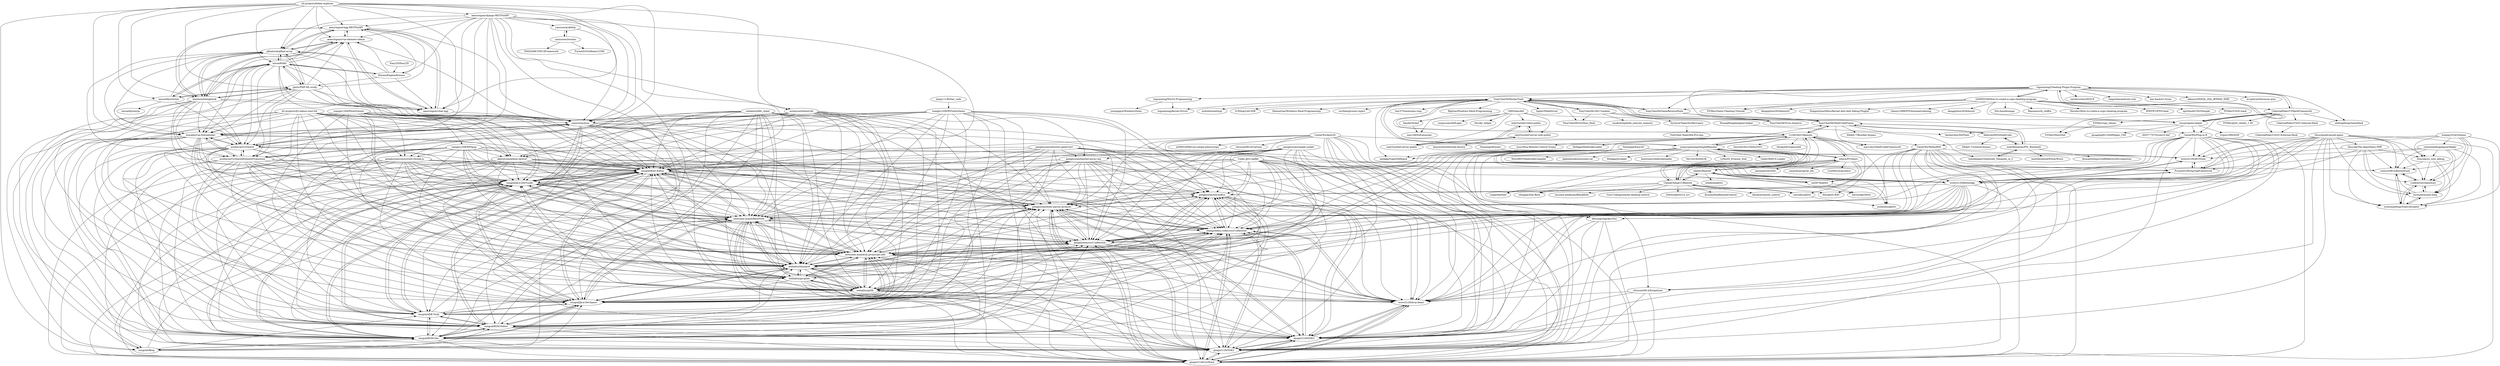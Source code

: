 digraph G {
"TonyChen56/HackerTools" -> "TonyChen56/Virus-Analysis"
"TonyChen56/HackerTools" -> "TonyChen56/ShellCodeFrame"
"TonyChen56/HackerTools" -> "mohuihui/antispy" ["e"=1]
"TonyChen56/HackerTools" -> "Cc28256/CcRemote"
"TonyChen56/HackerTools" -> "TonyChen56/GameReverseNote"
"TonyChen56/HackerTools" -> "yuanyuanxiang/SimpleRemoter"
"TonyChen56/HackerTools" -> "TonyChen56/GuiShou_Pack"
"TonyChen56/HackerTools" -> "anhkgg/SuperDllHijack" ["e"=1]
"TonyChen56/HackerTools" -> "TonyChen56/160-Crackme"
"TonyChen56/HackerTools" -> "iUIShop/LibUIDK" ["e"=1]
"TonyChen56/HackerTools" -> "DemonGan/Windows-Hack-Programming"
"TonyChen56/HackerTools" -> "suvllian/process-inject" ["e"=1]
"TonyChen56/HackerTools" -> "lmy375/awesome-vmp" ["e"=1]
"TonyChen56/HackerTools" -> "BigGan/Windows-Hack-Programming"
"TonyChen56/HackerTools" -> "Sqdwr/HideDriver" ["e"=1]
"d2-projects/folder-explorer" -> "aeasringnar/egg-RESTfulAPI"
"d2-projects/folder-explorer" -> "aeasringnar/vue-element-admin"
"d2-projects/folder-explorer" -> "yanxuwen/Json"
"d2-projects/folder-explorer" -> "dorjmi/nothingblock"
"d2-projects/folder-explorer" -> "liuxialin/vue-fullcalendar"
"d2-projects/folder-explorer" -> "aeasringnar/chat-app"
"d2-projects/folder-explorer" -> "ausboyue/CySwitch"
"d2-projects/folder-explorer" -> "ausboyue/CySharedElementTransition"
"d2-projects/folder-explorer" -> "pfinalclub/pfinal-array"
"d2-projects/folder-explorer" -> "pmlic/PHP-ML-study"
"d2-projects/folder-explorer" -> "xincao9/dkv"
"d2-projects/folder-explorer" -> "xincao9/jswitcher"
"d2-projects/folder-explorer" -> "aeasringnar/django-RESTfulAPI"
"d2-projects/folder-explorer" -> "ausboyue/IntentLife"
"d2-projects/folder-explorer" -> "xxxgod/xBlog"
"luguanxing/Win32-Programming" -> "youngqqcn/WindowsNotes"
"luguanxing/Win32-Programming" -> "luguanxing/Kernel-Driver"
"luguanxing/Cheating-Plugin-Program" -> "CelestialPaler/CTHackFramework"
"luguanxing/Cheating-Plugin-Program" -> "CasterWx/Plug-in-R"
"luguanxing/Cheating-Plugin-Program" -> "ahdongdong/GameHack"
"luguanxing/Cheating-Plugin-Program" -> "luguanxing/Win32-Programming"
"luguanxing/Cheating-Plugin-Program" -> "awsay/game-helper"
"luguanxing/Cheating-Plugin-Program" -> "FiYHer/Game-Cheating-Tutorial" ["e"=1]
"luguanxing/Cheating-Plugin-Program" -> "luguanxing/Kernel-Driver"
"luguanxing/Cheating-Plugin-Program" -> "sixstars/starctf2019" ["e"=1]
"luguanxing/Cheating-Plugin-Program" -> "245950258/How-to-create-a-csgo-cheating-program"
"luguanxing/Cheating-Plugin-Program" -> "TonyChen56/HackerTools"
"luguanxing/Cheating-Plugin-Program" -> "TonyChen56/GameReverseNote"
"luguanxing/Cheating-Plugin-Program" -> "tangsilian/android-vuln" ["e"=1]
"luguanxing/Cheating-Plugin-Program" -> "boy-hack/w13scan" ["e"=1]
"luguanxing/Cheating-Plugin-Program" -> "aleenzz/MSSQL_SQL_BYPASS_WIKI" ["e"=1]
"luguanxing/Cheating-Plugin-Program" -> "m1ghtym0/browser-pwn" ["e"=1]
"TonyChen56/Virus-Analysis" -> "TonyChen56/HackerTools"
"CelestialPaler/CTHackFramework" -> "CasterWx/Plug-in-R"
"CelestialPaler/CTHackFramework" -> "luguanxing/Cheating-Plugin-Program"
"CelestialPaler/CTHackFramework" -> "CelestialPaler/CSGO-Internal-Hack"
"CelestialPaler/CTHackFramework" -> "CelestialPaler/CSGO-External-Hack"
"CelestialPaler/CTHackFramework" -> "ahdongdong/GameHack"
"CelestialPaler/CTHackFramework" -> "awsay/game-helper"
"CelestialPaler/CTHackFramework" -> "FiYHer/gta5_cheats_1.50" ["e"=1]
"SycloverTeam/SycRevLearn" -> "VulnTotal-Team/IDA-Pro-tips" ["e"=1]
"yuanyuanxiang/SimpleRemoter" -> "xdnice/PCShare"
"yuanyuanxiang/SimpleRemoter" -> "zibility/Remote"
"yuanyuanxiang/SimpleRemoter" -> "Cc28256/CcRemote"
"yuanyuanxiang/SimpleRemoter" -> "ChengChengCC/Remote"
"yuanyuanxiang/SimpleRemoter" -> "sin5678/gh0st"
"yuanyuanxiang/SimpleRemoter" -> "anhkgg/SuperDllHijack" ["e"=1]
"yuanyuanxiang/SimpleRemoter" -> "alphaSeclab/awesome-rat" ["e"=1]
"yuanyuanxiang/SimpleRemoter" -> "Hzllaga/JsLoader" ["e"=1]
"yuanyuanxiang/SimpleRemoter" -> "TonyChen56/ShellCodeFrame"
"yuanyuanxiang/SimpleRemoter" -> "knownsec/shellcodeloader" ["e"=1]
"yuanyuanxiang/SimpleRemoter" -> "TonyChen56/HackerTools"
"yuanyuanxiang/SimpleRemoter" -> "0xCuSO4/DHLYK" ["e"=1]
"yuanyuanxiang/SimpleRemoter" -> "1y0n/AV_Evasion_Tool" ["e"=1]
"yuanyuanxiang/SimpleRemoter" -> "Gality369/CS-Loader" ["e"=1]
"yuanyuanxiang/SimpleRemoter" -> "NytroRST/ShellcodeCompiler" ["e"=1]
"ChengChengCC/Remote" -> "zibility/Remote"
"ChengChengCC/Remote" -> "yuanyuanxiang/SimpleRemoter"
"ChengChengCC/Remote" -> "Lingerhk/0net"
"ChengChengCC/Remote" -> "xdnice/PCShare"
"ChengChengCC/Remote" -> "hussein-aitlahcen/BlackHole" ["e"=1]
"ChengChengCC/Remote" -> "Cc28256/CcRemote"
"ChengChengCC/Remote" -> "H4yak43/-RAT-"
"ChengChengCC/Remote" -> "zhugegy/Das-Boot"
"ChengChengCC/Remote" -> "sincoder/gh0st"
"ChengChengCC/Remote" -> "Cool-Coding/remote-desktop-control" ["e"=1]
"ChengChengCC/Remote" -> "iGh0st/gh0st3.6_src"
"ChengChengCC/Remote" -> "firnsan/httpRemoteControl"
"ChengChengCC/Remote" -> "blackye/remote_control"
"zibility/Remote" -> "yuanyuanxiang/SimpleRemoter"
"zibility/Remote" -> "ChengChengCC/Remote"
"zibility/Remote" -> "sin5678/gh0st"
"zibility/Remote" -> "bolabola/gh0st"
"zibility/Remote" -> "havocykp/Gh0st"
"zibility/Remote" -> "yichinzhu/gh0st"
"killeven/DllToShellCode" -> "TonyChen56/ShellCodeFrame"
"killeven/DllToShellCode" -> "H4de5-7/schtask-bypass" ["e"=1]
"killeven/DllToShellCode" -> "mattifestation/PIC_Bindshell"
"mattifestation/PIC_Bindshell" -> "TonyChen56/ShellCodeFrame"
"mattifestation/PIC_Bindshell" -> "mattifestation/PowerWorm"
"mattifestation/PIC_Bindshell" -> "tombkeeper/Shellcode_Template_in_C"
"mattifestation/PIC_Bindshell" -> "killeven/DllToShellCode"
"mattifestation/PIC_Bindshell" -> "dismantl/ImprovedReflectiveDLLInjection" ["e"=1]
"TonyChen56/ShellCodeFrame" -> "mattifestation/PIC_Bindshell"
"TonyChen56/ShellCodeFrame" -> "killeven/DllToShellCode"
"TonyChen56/ShellCodeFrame" -> "mai1zhi2/ShellCodeFramework" ["e"=1]
"TonyChen56/ShellCodeFrame" -> "TonyChen56/HackerTools"
"TonyChen56/ShellCodeFrame" -> "H4de5-7/Bundler-bypass" ["e"=1]
"TonyChen56/ShellCodeFrame" -> "Cc28256/CcRemote"
"TonyChen56/ShellCodeFrame" -> "tombkeeper/Shellcode_Template_in_C"
"CelestialPaler/CSGO-Internal-Hack" -> "CelestialPaler/CSGO-External-Hack"
"wanglu1209/PhotoViewer" -> "xxxgod/Boot-Editor"
"wanglu1209/PhotoViewer" -> "xxxgod/Java-DevGuide"
"wanglu1209/PhotoViewer" -> "xxxgod/ROM-Dev"
"wanglu1209/PhotoViewer" -> "xxxgod/ROM-Editor"
"wanglu1209/PhotoViewer" -> "wanglu1209/WPopup"
"wanglu1209/PhotoViewer" -> "awesome-mian4/BestNote"
"wanglu1209/PhotoViewer" -> "awesome-mian4/zh.javascript.info"
"wanglu1209/PhotoViewer" -> "weilaihui/timegrid"
"wanglu1209/PhotoViewer" -> "xxxgod/Java-DevSpace"
"wanglu1209/PhotoViewer" -> "kphcdr/axeadmin-laravel"
"wanglu1209/PhotoViewer" -> "penghuwan/concurrent-thread.js"
"wanglu1209/PhotoViewer" -> "weilaihui/go-gitee"
"wanglu1209/PhotoViewer" -> "weilaihui/grlib"
"wanglu1209/PhotoViewer" -> "yanxuwen/Json"
"wanglu1209/PhotoViewer" -> "penghuwan/body-parser-promise"
"sin5678/gh0st" -> "zibility/Remote"
"sin5678/gh0st" -> "yichinzhu/gh0st"
"sin5678/gh0st" -> "havocykp/Gh0st"
"245950258/How-to-create-a-csgo-cheating-program" -> "frk1/hazedumper" ["e"=1]
"245950258/How-to-create-a-csgo-cheating-program" -> "Blaumaus/le_chiffre" ["e"=1]
"245950258/How-to-create-a-csgo-cheating-program" -> "luguanxing/Cheating-Plugin-Program"
"245950258/How-to-create-a-csgo-cheating-program" -> "TonyChen56/GameReverseNote"
"245950258/How-to-create-a-csgo-cheating-program" -> "FiYHer/CSGO-hack"
"245950258/How-to-create-a-csgo-cheating-program" -> "awsay/game-helper"
"245950258/How-to-create-a-csgo-cheating-program" -> "NeroArc/How-to-create-a-csgo-cheating-program"
"245950258/How-to-create-a-csgo-cheating-program" -> "WWFWT/FPSCheat"
"245950258/How-to-create-a-csgo-cheating-program" -> "spirthack/CSGOSimple" ["e"=1]
"245950258/How-to-create-a-csgo-cheating-program" -> "dengqizhou30/AIAssistC" ["e"=1]
"245950258/How-to-create-a-csgo-cheating-program" -> "DragonQuestHero/Kernel-Anit-Anit-Debug-Plugins" ["e"=1]
"245950258/How-to-create-a-csgo-cheating-program" -> "CelestialPaler/CTHackFramework"
"245950258/How-to-create-a-csgo-cheating-program" -> "chaoyu1999/FPSAutomaticAiming" ["e"=1]
"245950258/How-to-create-a-csgo-cheating-program" -> "FiYHer/Game-Cheating-Tutorial" ["e"=1]
"245950258/How-to-create-a-csgo-cheating-program" -> "dengqizhou30/AIAssist" ["e"=1]
"FiYHer/csgo_cheats" -> "FiYHer/MnistNet"
"yanxuwen/toutiao" -> "yanxuwen/okhttp"
"yanxuwen/toutiao" -> "TANZAME/TZM.XFramework" ["e"=1]
"yanxuwen/toutiao" -> "FurionZG/GoHome12306" ["e"=1]
"wanglu1209/WFlutterDemo" -> "xxxgod/Boot-Editor"
"wanglu1209/WFlutterDemo" -> "xxxgod/Java-DevGuide"
"wanglu1209/WFlutterDemo" -> "xxxgod/ROM-Dev"
"wanglu1209/WFlutterDemo" -> "xxxgod/ROM-Editor"
"wanglu1209/WFlutterDemo" -> "awesome-mian4/BestNote"
"wanglu1209/WFlutterDemo" -> "awesome-mian4/zh.javascript.info"
"wanglu1209/WFlutterDemo" -> "weilaihui/timegrid"
"wanglu1209/WFlutterDemo" -> "kphcdr/axeadmin-laravel"
"wanglu1209/WFlutterDemo" -> "penghuwan/concurrent-thread.js"
"wanglu1209/WFlutterDemo" -> "xxxgod/Java-DevSpace"
"wanglu1209/WFlutterDemo" -> "weilaihui/go-gitee"
"wanglu1209/WFlutterDemo" -> "weilaihui/grlib"
"wanglu1209/WFlutterDemo" -> "yanxuwen/Json"
"wanglu1209/WFlutterDemo" -> "penghuwan/body-parser-promise"
"wanglu1209/WFlutterDemo" -> "penghuwan/css3-collection"
"TonyChen56/160-Crackme" -> "TonyChen56/ShellCodeFrame"
"TonyChen56/160-Crackme" -> "TonyChen56/HackerTools"
"TonyChen56/160-Crackme" -> "smallzhong/hide_execute_memory"
"TonyChen56/160-Crackme" -> "TonyChen56/GuiShou_Pack"
"TonyChen56/160-Crackme" -> "SycloverTeam/SycRevLearn"
"awsay/game-helper" -> "GuJun1990/DNF"
"awsay/game-helper" -> "qiuapeng921/DnfHelper_C64"
"awsay/game-helper" -> "fantasyboy/DxfTools"
"awsay/game-helper" -> "CelestialPaler/CTHackFramework"
"awsay/game-helper" -> "c925777075/yolov5-dnf"
"awsay/game-helper" -> "CasterWx/Plug-in-R"
"awsay/game-helper" -> "luguanxing/Cheating-Plugin-Program"
"d2-projects/d2-admin-start-kit" -> "xxxgod/Boot-Editor"
"d2-projects/d2-admin-start-kit" -> "xxxgod/Java-DevGuide"
"d2-projects/d2-admin-start-kit" -> "xxxgod/ROM-Dev"
"d2-projects/d2-admin-start-kit" -> "xxxgod/ROM-Editor"
"d2-projects/d2-admin-start-kit" -> "kphcdr/axeadmin-laravel"
"d2-projects/d2-admin-start-kit" -> "penghuwan/concurrent-thread.js"
"d2-projects/d2-admin-start-kit" -> "awesome-mian4/BestNote"
"d2-projects/d2-admin-start-kit" -> "awesome-mian4/zh.javascript.info"
"d2-projects/d2-admin-start-kit" -> "weilaihui/timegrid"
"d2-projects/d2-admin-start-kit" -> "yanxuwen/Json"
"d2-projects/d2-admin-start-kit" -> "xxxgod/Java-DevSpace"
"d2-projects/d2-admin-start-kit" -> "weilaihui/go-gitee"
"d2-projects/d2-admin-start-kit" -> "weilaihui/grlib"
"d2-projects/d2-admin-start-kit" -> "liuxialin/vue-fullcalendar"
"d2-projects/d2-admin-start-kit" -> "penghuwan/body-parser-promise"
"1995chen/dnf" -> "XanderYe/dnf"
"1995chen/dnf" -> "onlyGuo/dnf-client-public"
"1995chen/dnf" -> "onlyGuo/dnf-server-web-public"
"1995chen/dnf" -> "awsay/game-helper"
"1995chen/dnf" -> "nnn149/DofLauncher"
"1995chen/dnf" -> "onlyGuo/dnf-server-public"
"1995chen/dnf" -> "zuopucuen/dnfLogin"
"1995chen/dnf" -> "fzls/djc_helper" ["e"=1]
"HuangHongkai/game-helper" -> "fantasyboy/DxfTools"
"FiYHer/CSGO-hack" -> "FiYHer/csgo_cheats"
"FiYHer/CSGO-hack" -> "FiYHer/MnistNet"
"sincoder/gh0st" -> "yichinzhu/gh0st"
"sincoder/gh0st" -> "ChengChengCC/Remote"
"aeasringnar/vue-element-admin" -> "aeasringnar/egg-RESTfulAPI"
"aeasringnar/vue-element-admin" -> "aeasringnar/chat-app"
"aeasringnar/vue-element-admin" -> "yanxuwen/Json"
"aeasringnar/vue-element-admin" -> "liuxialin/vue-fullcalendar"
"aeasringnar/vue-element-admin" -> "dorjmi/nothingblock"
"aeasringnar/vue-element-admin" -> "pfinalclub/pfinal-array"
"FurionZG/MySpringFramework" -> "wowo3129/AIUITools"
"FurionZG/MySpringFramework" -> "wowo3129/KotlinApp"
"ausboyue/IntentLife" -> "ausboyue/CySwitch"
"ausboyue/IntentLife" -> "ausboyue/CySharedElementTransition"
"ausboyue/IntentLife" -> "liuxialin/vue-fullcalendar"
"ausboyue/IntentLife" -> "yanxuwen/Json"
"ausboyue/IntentLife" -> "penghuwan/limited-async-req"
"ausboyue/IntentLife" -> "xxxgod/Boot-Editor"
"ausboyue/IntentLife" -> "weilaihui/grlib"
"ausboyue/IntentLife" -> "xxxgod/Java-DevGuide"
"ausboyue/IntentLife" -> "xxxgod/ROM-Dev"
"ausboyue/IntentLife" -> "xxxgod/Java-DevSpace"
"ausboyue/IntentLife" -> "xxxgod/ROM-Editor"
"ausboyue/IntentLife" -> "awesome-mian4/zh.javascript.info"
"ausboyue/IntentLife" -> "xxxgod/ADB-Tools"
"ausboyue/IntentLife" -> "weilaihui/timegrid"
"ausboyue/IntentLife" -> "kphcdr/axeadmin-laravel"
"yanxuwen/okhttp" -> "yanxuwen/toutiao"
"yanxuwen/okhttp" -> "yanxuwen/Json"
"weilaihui/fdfs_client" -> "weilaihui/go-gitee"
"weilaihui/fdfs_client" -> "weilaihui/timegrid"
"weilaihui/fdfs_client" -> "xxxgod/Java-DevSpace"
"weilaihui/fdfs_client" -> "xxxgod/Boot-Editor"
"weilaihui/fdfs_client" -> "awesome-mian4/BestNote"
"weilaihui/fdfs_client" -> "weilaihui/grlib"
"weilaihui/fdfs_client" -> "xxxgod/Java-DevGuide"
"weilaihui/fdfs_client" -> "awesome-mian4/zh.javascript.info"
"weilaihui/fdfs_client" -> "xxxgod/ROM-Dev"
"weilaihui/fdfs_client" -> "xxxgod/ROM-Editor"
"weilaihui/fdfs_client" -> "xxxgod/ADB-Tools"
"weilaihui/fdfs_client" -> "penghuwan/body-parser-promise"
"weilaihui/fdfs_client" -> "kphcdr/axeadmin-laravel"
"weilaihui/fdfs_client" -> "yanxuwen/Json"
"weilaihui/fdfs_client" -> "penghuwan/css3-collection"
"tombkeeper/Shellcode_Template_in_C" -> "mattifestation/PIC_Bindshell"
"xdnice/PCShare" -> "yuanyuanxiang/SimpleRemoter"
"xdnice/PCShare" -> "Cc28256/CcRemote"
"xdnice/PCShare" -> "ChengChengCC/Remote"
"xdnice/PCShare" -> "zibility/Remote"
"xdnice/PCShare" -> "sin5678/gh0st"
"xdnice/PCShare" -> "Lingerhk/0net"
"xdnice/PCShare" -> "sincoder/gh0st"
"xdnice/PCShare" -> "jiexixijie/ZeroNet"
"xdnice/PCShare" -> "smasherprog/rat_lite" ["e"=1]
"xdnice/PCShare" -> "LiveMirror/pcshare"
"xdnice/PCShare" -> "zhugegy/Das-Boot"
"CasterWx/AntzOS" -> "a306916069/vue-simple-photoswipe" ["e"=1]
"CasterWx/AntzOS" -> "chrissen0814/Cartoon"
"CasterWx/AntzOS" -> "CasterWx/WeiboRSS"
"CasterWx/AntzOS" -> "chrissen0814/Eyepetizer"
"CasterWx/AntzOS" -> "qinqin3129/CarWord"
"CasterWx/AntzOS" -> "qinqin3129/SDK2"
"CasterWx/AntzOS" -> "qinqin3129/SDK3"
"CasterWx/AntzOS" -> "wowo3129/mvp-demo"
"CasterWx/AntzOS" -> "ddssingsong/AnyTool"
"CasterWx/AntzOS" -> "zhangchenxi-coder/css3-collection"
"CasterWx/AntzOS" -> "penghuwan/body-parser-promise"
"CasterWx/AntzOS" -> "penghuwan/css3-collection"
"CasterWx/AntzOS" -> "penghuwan/red-buff-js"
"CasterWx/AntzOS" -> "wowo3129/KotlinApp"
"CasterWx/AntzOS" -> "xxxgod/Boot-Editor"
"TonyChen56/GameReverseNote" -> "TonyChen56/ShellCodeFrame"
"TonyChen56/GameReverseNote" -> "TonyChen56/HackerTools"
"TonyChen56/GameReverseNote" -> "TonyChen56/Virus-Analysis"
"jiang111/flutter_code" -> "wanglu1209/WFlutterDemo"
"onlyGuo/dnf-server-web-public" -> "onlyGuo/dnf-client-public"
"onlyGuo/dnf-server-web-public" -> "onlyGuo/dnf-server-public"
"Cc28256/CcRemote" -> "yuanyuanxiang/SimpleRemoter"
"Cc28256/CcRemote" -> "xdnice/PCShare"
"Cc28256/CcRemote" -> "TonyChen56/ShellCodeFrame"
"Cc28256/CcRemote" -> "SecurityNo1/Gh0st2023" ["e"=1]
"Cc28256/CcRemote" -> "yichinzhu/gh0st"
"Cc28256/CcRemote" -> "mai1zhi2/ShellCodeFramework" ["e"=1]
"Cc28256/CcRemote" -> "ChengChengCC/Remote"
"Cc28256/CcRemote" -> "tdragon6/Supershell" ["e"=1]
"Cc28256/CcRemote" -> "TonyChen56/HackerTools"
"Cc28256/CcRemote" -> "H4yak43/-RAT-"
"Cc28256/CcRemote" -> "lainswork/shellcode-factory" ["e"=1]
"Cc28256/CcRemote" -> "iyzyi/Mua-Remote-Control-Trojan"
"Cc28256/CcRemote" -> "Hzllaga/ShellcodeLoader" ["e"=1]
"Cc28256/CcRemote" -> "zibility/Remote"
"Cc28256/CcRemote" -> "anhkgg/SuperDllHijack" ["e"=1]
"aeasringnar/chat-app" -> "aeasringnar/egg-RESTfulAPI"
"aeasringnar/chat-app" -> "aeasringnar/vue-element-admin"
"aeasringnar/chat-app" -> "yanxuwen/Json"
"aeasringnar/chat-app" -> "pfinalclub/pfinal-array"
"aeasringnar/django-RESTfulAPI" -> "aeasringnar/vue-element-admin"
"aeasringnar/django-RESTfulAPI" -> "liuxialin/vue-fullcalendar"
"aeasringnar/django-RESTfulAPI" -> "ausboyue/CySwitch"
"aeasringnar/django-RESTfulAPI" -> "aeasringnar/egg-RESTfulAPI"
"aeasringnar/django-RESTfulAPI" -> "ausboyue/CySharedElementTransition"
"aeasringnar/django-RESTfulAPI" -> "aeasringnar/chat-app"
"aeasringnar/django-RESTfulAPI" -> "yanxuwen/Json"
"aeasringnar/django-RESTfulAPI" -> "ausboyue/IntentLife"
"aeasringnar/django-RESTfulAPI" -> "KiwanoEngine/Kiwano"
"aeasringnar/django-RESTfulAPI" -> "yanxuwen/okhttp"
"aeasringnar/django-RESTfulAPI" -> "pfinalclub/pfinal-array"
"aeasringnar/django-RESTfulAPI" -> "xxxgod/xBlog"
"aeasringnar/django-RESTfulAPI" -> "xxxgod/Boot-Editor"
"aeasringnar/django-RESTfulAPI" -> "xxxgod/Java-DevGuide"
"aeasringnar/django-RESTfulAPI" -> "xxxgod/ROM-Dev"
"wanglu1209/WPopup" -> "xxxgod/Boot-Editor"
"wanglu1209/WPopup" -> "xxxgod/Java-DevGuide"
"wanglu1209/WPopup" -> "awesome-mian4/BestNote"
"wanglu1209/WPopup" -> "awesome-mian4/zh.javascript.info"
"wanglu1209/WPopup" -> "xxxgod/ROM-Dev"
"wanglu1209/WPopup" -> "weilaihui/timegrid"
"wanglu1209/WPopup" -> "xxxgod/ROM-Editor"
"wanglu1209/WPopup" -> "xxxgod/Java-DevSpace"
"wanglu1209/WPopup" -> "penghuwan/body-parser-promise"
"wanglu1209/WPopup" -> "weilaihui/go-gitee"
"wanglu1209/WPopup" -> "weilaihui/grlib"
"wanglu1209/WPopup" -> "penghuwan/css3-collection"
"wanglu1209/WPopup" -> "penghuwan/red-buff-js"
"wanglu1209/WPopup" -> "kphcdr/axeadmin-laravel"
"wanglu1209/WPopup" -> "penghuwan/concurrent-thread.js"
"KiwanoEngine/Kiwano" -> "aeasringnar/egg-RESTfulAPI"
"KiwanoEngine/Kiwano" -> "aeasringnar/vue-element-admin"
"KiwanoEngine/Kiwano" -> "pfinalclub/pfinal-array"
"KiwanoEngine/Kiwano" -> "aeasringnar/chat-app"
"KiwanoEngine/Kiwano" -> "pmlic/PHP-ML-study"
"KiwanoEngine/Kiwano" -> "xincao9/dkv"
"aeasringnar/egg-RESTfulAPI" -> "aeasringnar/vue-element-admin"
"aeasringnar/egg-RESTfulAPI" -> "aeasringnar/chat-app"
"aeasringnar/egg-RESTfulAPI" -> "pfinalclub/pfinal-array"
"aeasringnar/egg-RESTfulAPI" -> "yanxuwen/Json"
"aeasringnar/egg-RESTfulAPI" -> "dorjmi/nothingblock"
"ddssingsong/AnyTool" -> "qinqin3129/CarWord"
"ddssingsong/AnyTool" -> "qinqin3129/SDK2"
"ddssingsong/AnyTool" -> "qinqin3129/SDK3"
"ddssingsong/AnyTool" -> "wowo3129/mvp-demo"
"penghuwan/limited-async-req" -> "penghuwan/red-buff-js"
"penghuwan/limited-async-req" -> "penghuwan/body-parser-promise"
"penghuwan/limited-async-req" -> "penghuwan/css3-collection"
"penghuwan/limited-async-req" -> "zhangchenxi-coder/css3-collection"
"penghuwan/limited-async-req" -> "qinqin3129/CarWord"
"penghuwan/limited-async-req" -> "qinqin3129/SDK2"
"penghuwan/limited-async-req" -> "qinqin3129/SDK3"
"penghuwan/limited-async-req" -> "wowo3129/mvp-demo"
"penghuwan/limited-async-req" -> "awesome-mian4/BestNote"
"penghuwan/limited-async-req" -> "awesome-mian4/zh.javascript.info"
"penghuwan/limited-async-req" -> "xxxgod/Boot-Editor"
"penghuwan/limited-async-req" -> "weilaihui/timegrid"
"penghuwan/limited-async-req" -> "weilaihui/grlib"
"penghuwan/limited-async-req" -> "xxxgod/Java-DevGuide"
"penghuwan/limited-async-req" -> "xxxgod/Java-DevSpace"
"weilaihui/grlib" -> "weilaihui/timegrid"
"weilaihui/grlib" -> "awesome-mian4/BestNote"
"weilaihui/grlib" -> "awesome-mian4/zh.javascript.info"
"weilaihui/grlib" -> "weilaihui/go-gitee"
"weilaihui/grlib" -> "xxxgod/Java-DevSpace"
"weilaihui/grlib" -> "penghuwan/body-parser-promise"
"weilaihui/grlib" -> "xxxgod/Boot-Editor"
"weilaihui/grlib" -> "penghuwan/css3-collection"
"weilaihui/grlib" -> "penghuwan/red-buff-js"
"weilaihui/grlib" -> "zhangchenxi-coder/css3-collection"
"weilaihui/grlib" -> "xxxgod/Java-DevGuide"
"weilaihui/grlib" -> "qinqin3129/CarWord"
"weilaihui/grlib" -> "qinqin3129/SDK2"
"weilaihui/grlib" -> "qinqin3129/SDK3"
"weilaihui/grlib" -> "wowo3129/mvp-demo"
"onlyGuo/dnf-client-public" -> "onlyGuo/dnf-server-web-public"
"onlyGuo/dnf-client-public" -> "onlyGuo/dnf-server-public"
"CasterWx/Plug-in-R" -> "qinqin3129/CarWord"
"CasterWx/Plug-in-R" -> "qinqin3129/SDK2"
"CasterWx/Plug-in-R" -> "qinqin3129/SDK3"
"CasterWx/Plug-in-R" -> "wowo3129/mvp-demo"
"CasterWx/Plug-in-R" -> "ddssingsong/AnyTool"
"CasterWx/Plug-in-R" -> "zhangchenxi-coder/css3-collection"
"CasterWx/Plug-in-R" -> "CasterWx/WeiboRSS"
"CasterWx/Plug-in-R" -> "penghuwan/body-parser-promise"
"CasterWx/Plug-in-R" -> "penghuwan/css3-collection"
"CasterWx/Plug-in-R" -> "penghuwan/red-buff-js"
"CasterWx/Plug-in-R" -> "wowo3129/KotlinApp"
"CasterWx/Plug-in-R" -> "wowo3129/AIUITools"
"CasterWx/Plug-in-R" -> "chrissen0814/Eyepetizer"
"CasterWx/Plug-in-R" -> "xxxgod/Boot-Editor"
"CasterWx/Plug-in-R" -> "weilaihui/grlib"
"ausboyue/CySharedElementTransition" -> "ausboyue/CySwitch"
"ausboyue/CySharedElementTransition" -> "liuxialin/vue-fullcalendar"
"ausboyue/CySharedElementTransition" -> "yanxuwen/Json"
"ausboyue/CySharedElementTransition" -> "xxxgod/Boot-Editor"
"ausboyue/CySharedElementTransition" -> "xxxgod/Java-DevGuide"
"ausboyue/CySharedElementTransition" -> "xxxgod/Java-DevSpace"
"ausboyue/CySharedElementTransition" -> "xxxgod/ROM-Dev"
"ausboyue/CySharedElementTransition" -> "xxxgod/ROM-Editor"
"ausboyue/CySharedElementTransition" -> "awesome-mian4/zh.javascript.info"
"ausboyue/CySharedElementTransition" -> "xxxgod/ADB-Tools"
"ausboyue/CySharedElementTransition" -> "weilaihui/timegrid"
"ausboyue/CySharedElementTransition" -> "awesome-mian4/BestNote"
"ausboyue/CySharedElementTransition" -> "weilaihui/go-gitee"
"ausboyue/CySharedElementTransition" -> "weilaihui/grlib"
"ausboyue/CySharedElementTransition" -> "wowo3129/KotlinApp"
"ausboyue/CySwitch" -> "ausboyue/CySharedElementTransition"
"ausboyue/CySwitch" -> "liuxialin/vue-fullcalendar"
"ausboyue/CySwitch" -> "yanxuwen/Json"
"ausboyue/CySwitch" -> "xxxgod/Boot-Editor"
"ausboyue/CySwitch" -> "xxxgod/Java-DevGuide"
"ausboyue/CySwitch" -> "xxxgod/Java-DevSpace"
"ausboyue/CySwitch" -> "xxxgod/ROM-Dev"
"ausboyue/CySwitch" -> "xxxgod/ROM-Editor"
"ausboyue/CySwitch" -> "awesome-mian4/zh.javascript.info"
"ausboyue/CySwitch" -> "xxxgod/ADB-Tools"
"ausboyue/CySwitch" -> "weilaihui/timegrid"
"ausboyue/CySwitch" -> "awesome-mian4/BestNote"
"ausboyue/CySwitch" -> "weilaihui/go-gitee"
"ausboyue/CySwitch" -> "weilaihui/grlib"
"ausboyue/CySwitch" -> "wowo3129/KotlinApp"
"dorjmi/nothingblock" -> "pfinalclub/pfinal-array"
"dorjmi/nothingblock" -> "aeasringnar/egg-RESTfulAPI"
"dorjmi/nothingblock" -> "aeasringnar/vue-element-admin"
"dorjmi/nothingblock" -> "pmlic/PHP-ML-study"
"dorjmi/nothingblock" -> "yanxuwen/Json"
"dorjmi/nothingblock" -> "liuxialin/vue-fullcalendar"
"dorjmi/nothingblock" -> "xxxgod/xBlog"
"dorjmi/nothingblock" -> "ausboyue/CySwitch"
"dorjmi/nothingblock" -> "xincao9/dkv"
"dorjmi/nothingblock" -> "xxxgod/Boot-Editor"
"dorjmi/nothingblock" -> "xxxgod/Java-DevGuide"
"dorjmi/nothingblock" -> "aeasringnar/chat-app"
"dorjmi/nothingblock" -> "ausboyue/CySharedElementTransition"
"dorjmi/nothingblock" -> "xxxgod/ADB-Tools"
"dorjmi/nothingblock" -> "xxxgod/ROM-Dev"
"liuxialin/vue-fullcalendar" -> "ausboyue/CySwitch"
"liuxialin/vue-fullcalendar" -> "yanxuwen/Json"
"liuxialin/vue-fullcalendar" -> "ausboyue/CySharedElementTransition"
"liuxialin/vue-fullcalendar" -> "xxxgod/Boot-Editor"
"liuxialin/vue-fullcalendar" -> "xxxgod/Java-DevGuide"
"liuxialin/vue-fullcalendar" -> "xxxgod/Java-DevSpace"
"liuxialin/vue-fullcalendar" -> "xxxgod/ROM-Dev"
"liuxialin/vue-fullcalendar" -> "xxxgod/ROM-Editor"
"liuxialin/vue-fullcalendar" -> "awesome-mian4/zh.javascript.info"
"liuxialin/vue-fullcalendar" -> "xxxgod/ADB-Tools"
"liuxialin/vue-fullcalendar" -> "awesome-mian4/BestNote"
"liuxialin/vue-fullcalendar" -> "weilaihui/timegrid"
"liuxialin/vue-fullcalendar" -> "zhangchenxi-coder/css3-collection"
"liuxialin/vue-fullcalendar" -> "kphcdr/axeadmin-laravel"
"liuxialin/vue-fullcalendar" -> "penghuwan/body-parser-promise"
"pfinalclub/pfinal-array" -> "pmlic/PHP-ML-study"
"pfinalclub/pfinal-array" -> "liuxialin/vue-fullcalendar"
"pfinalclub/pfinal-array" -> "ausboyue/CySwitch"
"pfinalclub/pfinal-array" -> "xincao9/dkv"
"pfinalclub/pfinal-array" -> "aeasringnar/egg-RESTfulAPI"
"pfinalclub/pfinal-array" -> "dorjmi/nothingblock"
"pfinalclub/pfinal-array" -> "ausboyue/CySharedElementTransition"
"pfinalclub/pfinal-array" -> "aeasringnar/vue-element-admin"
"pfinalclub/pfinal-array" -> "yanxuwen/Json"
"pmlic/PHP-ML-study" -> "pfinalclub/pfinal-array"
"pmlic/PHP-ML-study" -> "liuxialin/vue-fullcalendar"
"pmlic/PHP-ML-study" -> "ausboyue/CySwitch"
"pmlic/PHP-ML-study" -> "xincao9/dkv"
"pmlic/PHP-ML-study" -> "ausboyue/CySharedElementTransition"
"pmlic/PHP-ML-study" -> "aeasringnar/egg-RESTfulAPI"
"pmlic/PHP-ML-study" -> "dorjmi/nothingblock"
"pmlic/PHP-ML-study" -> "aeasringnar/vue-element-admin"
"pmlic/PHP-ML-study" -> "yanxuwen/Json"
"pmlic/PHP-ML-study" -> "xincao9/jswitcher"
"pmlic/PHP-ML-study" -> "xxxgod/xBlog"
"pmlic/PHP-ML-study" -> "aeasringnar/chat-app"
"pmlic/PHP-ML-study" -> "xxxgod/Boot-Editor"
"xincao9/dkv" -> "pfinalclub/pfinal-array"
"xincao9/dkv" -> "pmlic/PHP-ML-study"
"xincao9/dkv" -> "aeasringnar/egg-RESTfulAPI"
"xincao9/dkv" -> "liuxialin/vue-fullcalendar"
"xincao9/dkv" -> "xincao9/jswitcher"
"xincao9/dkv" -> "ausboyue/CySwitch"
"xincao9/dkv" -> "aeasringnar/vue-element-admin"
"xincao9/dkv" -> "dorjmi/nothingblock"
"xincao9/dkv" -> "ausboyue/CySharedElementTransition"
"xincao9/dkv" -> "yanxuwen/Json"
"xincao9/dkv" -> "aeasringnar/chat-app"
"xincao9/dkv" -> "KiwanoEngine/Kiwano"
"xincao9/dkv" -> "xxxgod/xBlog"
"xincao9/dkv" -> "xxxgod/Boot-Editor"
"xincao9/dkv" -> "xxxgod/Java-DevGuide"
"xincao9/jswitcher" -> "pfinalclub/pfinal-array"
"xincao9/jswitcher" -> "xincao9/dkv"
"xincao9/jswitcher" -> "pmlic/PHP-ML-study"
"xincao9/jswitcher" -> "liuxialin/vue-fullcalendar"
"xincao9/jswitcher" -> "ausboyue/CySwitch"
"xincao9/jswitcher" -> "xincao9/jsonrpc"
"yanxuwen/Json" -> "xxxgod/Boot-Editor"
"yanxuwen/Json" -> "xxxgod/Java-DevGuide"
"yanxuwen/Json" -> "xxxgod/Java-DevSpace"
"yanxuwen/Json" -> "xxxgod/ROM-Dev"
"yanxuwen/Json" -> "xxxgod/ROM-Editor"
"yanxuwen/Json" -> "awesome-mian4/zh.javascript.info"
"yanxuwen/Json" -> "xxxgod/ADB-Tools"
"yanxuwen/Json" -> "ausboyue/CySwitch"
"yanxuwen/Json" -> "weilaihui/timegrid"
"yanxuwen/Json" -> "awesome-mian4/BestNote"
"yanxuwen/Json" -> "wowo3129/KotlinApp"
"yanxuwen/Json" -> "liuxialin/vue-fullcalendar"
"yanxuwen/Json" -> "weilaihui/go-gitee"
"yanxuwen/Json" -> "weilaihui/grlib"
"yanxuwen/Json" -> "zhangchenxi-coder/css3-collection"
"Coder-JJ/rc-leaflet" -> "qinqin3129/CarWord"
"Coder-JJ/rc-leaflet" -> "qinqin3129/SDK2"
"Coder-JJ/rc-leaflet" -> "qinqin3129/SDK3"
"Coder-JJ/rc-leaflet" -> "wowo3129/mvp-demo"
"Coder-JJ/rc-leaflet" -> "zhangchenxi-coder/css3-collection"
"Coder-JJ/rc-leaflet" -> "penghuwan/body-parser-promise"
"Coder-JJ/rc-leaflet" -> "penghuwan/css3-collection"
"Coder-JJ/rc-leaflet" -> "penghuwan/red-buff-js"
"Coder-JJ/rc-leaflet" -> "wowo3129/KotlinApp"
"Coder-JJ/rc-leaflet" -> "awesome-mian4/BestNote"
"Coder-JJ/rc-leaflet" -> "xxxgod/Boot-Editor"
"Coder-JJ/rc-leaflet" -> "awesome-mian4/zh.javascript.info"
"Coder-JJ/rc-leaflet" -> "xxxgod/Java-DevGuide"
"Coder-JJ/rc-leaflet" -> "weilaihui/timegrid"
"Coder-JJ/rc-leaflet" -> "xxxgod/Java-DevSpace"
"CasterWx/WeiboRSS" -> "qinqin3129/CarWord"
"CasterWx/WeiboRSS" -> "qinqin3129/SDK2"
"CasterWx/WeiboRSS" -> "qinqin3129/SDK3"
"CasterWx/WeiboRSS" -> "wowo3129/mvp-demo"
"CasterWx/WeiboRSS" -> "wowo3129/AIUITools"
"CasterWx/WeiboRSS" -> "ddssingsong/AnyTool"
"CasterWx/WeiboRSS" -> "zhangchenxi-coder/css3-collection"
"CasterWx/WeiboRSS" -> "penghuwan/body-parser-promise"
"CasterWx/WeiboRSS" -> "penghuwan/css3-collection"
"CasterWx/WeiboRSS" -> "penghuwan/red-buff-js"
"CasterWx/WeiboRSS" -> "wowo3129/KotlinApp"
"CasterWx/WeiboRSS" -> "FurionZG/MySpringFramework"
"CasterWx/WeiboRSS" -> "chrissen0814/Eyepetizer"
"CasterWx/WeiboRSS" -> "awesome-mian4/BestNote"
"LuKeArtist/repository" -> "uicici/awesome-blog"
"LuKeArtist/repository" -> "yishuinanfeng/ScanCalculator"
"LuKeArtist/repository" -> "century0814/KotlinStudy"
"Nomango/Easy2D" -> "wowo3129/AIUITools"
"Nomango/Easy2D" -> "FurionZG/MySpringFramework"
"Nomango/Easy2D" -> "wowo3129/KotlinApp"
"Nomango/Easy2D" -> "qinqin3129/CarWord"
"Nomango/Easy2D" -> "qinqin3129/SDK2"
"Nomango/Easy2D" -> "qinqin3129/SDK3"
"Nomango/Easy2D" -> "wowo3129/mvp-demo"
"Nomango/Easy2D" -> "awesome-mian4/BestNote"
"Nomango/Easy2D" -> "ddssingsong/AnyTool"
"Nomango/Easy2D" -> "awesome-mian4/zh.javascript.info"
"Nomango/Easy2D" -> "zhangchenxi-coder/css3-collection"
"Nomango/Easy2D" -> "weilaihui/timegrid"
"Nomango/Easy2D" -> "penghuwan/body-parser-promise"
"Nomango/Easy2D" -> "century0814/KotlinStudy"
"Nomango/Easy2D" -> "penghuwan/css3-collection"
"Nomango/Kiwano" -> "wowo3129/AIUITools"
"Zhucola/The-Algorithms-PHP" -> "Zhucola/yii_core_debug"
"Zhucola/The-Algorithms-PHP" -> "century0814/KotlinStudy"
"Zhucola/The-Algorithms-PHP" -> "yishuinanfeng/ScanCalculator"
"Zhucola/The-Algorithms-PHP" -> "LuKeArtist/repository"
"Zhucola/The-Algorithms-PHP" -> "uicici/awesome-blog"
"Zhucola/The-Algorithms-PHP" -> "FurionZG/MySpringFramework"
"Zhucola/The-Algorithms-PHP" -> "wowo3129/KotlinApp"
"Zhucola/advanced-nginx" -> "century0814/KotlinStudy"
"Zhucola/advanced-nginx" -> "Zhucola/yii_core_debug"
"Zhucola/advanced-nginx" -> "Zhucola/The-Algorithms-PHP"
"Zhucola/advanced-nginx" -> "yishuinanfeng/ScanCalculator"
"Zhucola/advanced-nginx" -> "wowo3129/KotlinApp"
"Zhucola/advanced-nginx" -> "FurionZG/MySpringFramework"
"Zhucola/advanced-nginx" -> "LuKeArtist/repository"
"Zhucola/advanced-nginx" -> "uicici/awesome-blog"
"Zhucola/advanced-nginx" -> "wowo3129/AIUITools"
"Zhucola/advanced-nginx" -> "awesome-mian4/zh.javascript.info"
"Zhucola/advanced-nginx" -> "qinqin3129/CarWord"
"Zhucola/advanced-nginx" -> "qinqin3129/SDK2"
"Zhucola/advanced-nginx" -> "qinqin3129/SDK3"
"Zhucola/advanced-nginx" -> "wowo3129/mvp-demo"
"Zhucola/advanced-nginx" -> "zhangchenxi-coder/css3-collection"
"Zhucola/yii_core_debug" -> "century0814/KotlinStudy"
"Zhucola/yii_core_debug" -> "yishuinanfeng/ScanCalculator"
"Zhucola/yii_core_debug" -> "LuKeArtist/repository"
"Zhucola/yii_core_debug" -> "uicici/awesome-blog"
"awesome-mian4/BestNote" -> "awesome-mian4/zh.javascript.info"
"awesome-mian4/BestNote" -> "weilaihui/timegrid"
"awesome-mian4/BestNote" -> "weilaihui/go-gitee"
"awesome-mian4/BestNote" -> "weilaihui/grlib"
"awesome-mian4/BestNote" -> "xxxgod/Java-DevSpace"
"awesome-mian4/BestNote" -> "penghuwan/body-parser-promise"
"awesome-mian4/BestNote" -> "xxxgod/Boot-Editor"
"awesome-mian4/BestNote" -> "penghuwan/css3-collection"
"awesome-mian4/BestNote" -> "penghuwan/red-buff-js"
"awesome-mian4/BestNote" -> "zhangchenxi-coder/css3-collection"
"awesome-mian4/BestNote" -> "qinqin3129/CarWord"
"awesome-mian4/BestNote" -> "qinqin3129/SDK2"
"awesome-mian4/BestNote" -> "qinqin3129/SDK3"
"awesome-mian4/BestNote" -> "wowo3129/mvp-demo"
"awesome-mian4/zh.javascript.info" -> "awesome-mian4/BestNote"
"awesome-mian4/zh.javascript.info" -> "weilaihui/timegrid"
"awesome-mian4/zh.javascript.info" -> "weilaihui/go-gitee"
"awesome-mian4/zh.javascript.info" -> "weilaihui/grlib"
"awesome-mian4/zh.javascript.info" -> "xxxgod/Java-DevSpace"
"awesome-mian4/zh.javascript.info" -> "penghuwan/body-parser-promise"
"awesome-mian4/zh.javascript.info" -> "xxxgod/Boot-Editor"
"awesome-mian4/zh.javascript.info" -> "penghuwan/css3-collection"
"awesome-mian4/zh.javascript.info" -> "penghuwan/red-buff-js"
"awesome-mian4/zh.javascript.info" -> "zhangchenxi-coder/css3-collection"
"awesome-mian4/zh.javascript.info" -> "qinqin3129/CarWord"
"awesome-mian4/zh.javascript.info" -> "qinqin3129/SDK2"
"awesome-mian4/zh.javascript.info" -> "qinqin3129/SDK3"
"awesome-mian4/zh.javascript.info" -> "wowo3129/mvp-demo"
"awesome-mian4/zh.javascript.info" -> "xxxgod/Java-DevGuide"
"century0814/KotlinStudy" -> "yishuinanfeng/ScanCalculator"
"century0814/KotlinStudy" -> "LuKeArtist/repository"
"chrissen0814/Eyepetizer" -> "qinqin3129/CarWord"
"chrissen0814/Eyepetizer" -> "qinqin3129/SDK2"
"chrissen0814/Eyepetizer" -> "qinqin3129/SDK3"
"chrissen0814/Eyepetizer" -> "wowo3129/mvp-demo"
"hulang1024/Scheme" -> "LuKeArtist/repository"
"hulang1024/Scheme" -> "uicici/awesome-blog"
"hulang1024/Scheme" -> "yishuinanfeng/ScanCalculator"
"hulang1024/Scheme" -> "century0814/KotlinStudy"
"hulang1024/Scheme" -> "Zhucola/yii_core_debug"
"hulang1024/Scheme" -> "FurionZG/MySpringFramework"
"hulang1024/Scheme" -> "yishuinanfeng/jigsawMaker"
"hulang1024/Scheme" -> "wowo3129/AIUITools"
"kphcdr/axeadmin-laravel" -> "xxxgod/Boot-Editor"
"kphcdr/axeadmin-laravel" -> "xxxgod/Java-DevGuide"
"kphcdr/axeadmin-laravel" -> "xxxgod/Java-DevSpace"
"kphcdr/axeadmin-laravel" -> "xxxgod/ROM-Dev"
"kphcdr/axeadmin-laravel" -> "xxxgod/ROM-Editor"
"kphcdr/axeadmin-laravel" -> "xxxgod/ADB-Tools"
"kphcdr/axeadmin-laravel" -> "awesome-mian4/BestNote"
"kphcdr/axeadmin-laravel" -> "zhangchenxi-coder/css3-collection"
"kphcdr/axeadmin-laravel" -> "awesome-mian4/zh.javascript.info"
"kphcdr/axeadmin-laravel" -> "penghuwan/body-parser-promise"
"kphcdr/axeadmin-laravel" -> "weilaihui/timegrid"
"kphcdr/axeadmin-laravel" -> "penghuwan/css3-collection"
"kphcdr/axeadmin-laravel" -> "penghuwan/red-buff-js"
"kphcdr/axeadmin-laravel" -> "qinqin3129/CarWord"
"kphcdr/axeadmin-laravel" -> "qinqin3129/SDK2"
"penghuwan/body-parser-promise" -> "penghuwan/css3-collection"
"penghuwan/body-parser-promise" -> "penghuwan/red-buff-js"
"penghuwan/body-parser-promise" -> "zhangchenxi-coder/css3-collection"
"penghuwan/body-parser-promise" -> "qinqin3129/CarWord"
"penghuwan/body-parser-promise" -> "qinqin3129/SDK2"
"penghuwan/body-parser-promise" -> "qinqin3129/SDK3"
"penghuwan/body-parser-promise" -> "wowo3129/mvp-demo"
"penghuwan/body-parser-promise" -> "awesome-mian4/BestNote"
"penghuwan/concurrent-thread.js" -> "xxxgod/Boot-Editor"
"penghuwan/concurrent-thread.js" -> "awesome-mian4/BestNote"
"penghuwan/concurrent-thread.js" -> "xxxgod/Java-DevGuide"
"penghuwan/concurrent-thread.js" -> "zhangchenxi-coder/css3-collection"
"penghuwan/concurrent-thread.js" -> "xxxgod/Java-DevSpace"
"penghuwan/concurrent-thread.js" -> "awesome-mian4/zh.javascript.info"
"penghuwan/concurrent-thread.js" -> "penghuwan/body-parser-promise"
"penghuwan/concurrent-thread.js" -> "weilaihui/timegrid"
"penghuwan/concurrent-thread.js" -> "xxxgod/ROM-Dev"
"penghuwan/concurrent-thread.js" -> "penghuwan/css3-collection"
"penghuwan/concurrent-thread.js" -> "penghuwan/red-buff-js"
"penghuwan/concurrent-thread.js" -> "xxxgod/ROM-Editor"
"penghuwan/concurrent-thread.js" -> "xxxgod/ADB-Tools"
"penghuwan/concurrent-thread.js" -> "qinqin3129/CarWord"
"penghuwan/concurrent-thread.js" -> "qinqin3129/SDK2"
"penghuwan/css3-collection" -> "penghuwan/body-parser-promise"
"penghuwan/css3-collection" -> "penghuwan/red-buff-js"
"penghuwan/css3-collection" -> "zhangchenxi-coder/css3-collection"
"penghuwan/css3-collection" -> "qinqin3129/CarWord"
"penghuwan/css3-collection" -> "qinqin3129/SDK2"
"penghuwan/css3-collection" -> "qinqin3129/SDK3"
"penghuwan/css3-collection" -> "wowo3129/mvp-demo"
"penghuwan/css3-collection" -> "awesome-mian4/BestNote"
"penghuwan/css3-collection" -> "awesome-mian4/zh.javascript.info"
"penghuwan/network-speed-test" -> "penghuwan/red-buff-js"
"penghuwan/network-speed-test" -> "penghuwan/body-parser-promise"
"penghuwan/network-speed-test" -> "penghuwan/css3-collection"
"penghuwan/network-speed-test" -> "zhangchenxi-coder/css3-collection"
"penghuwan/network-speed-test" -> "qinqin3129/CarWord"
"penghuwan/network-speed-test" -> "qinqin3129/SDK2"
"penghuwan/network-speed-test" -> "qinqin3129/SDK3"
"penghuwan/network-speed-test" -> "wowo3129/mvp-demo"
"penghuwan/network-speed-test" -> "penghuwan/limited-async-req"
"penghuwan/network-speed-test" -> "awesome-mian4/BestNote"
"penghuwan/network-speed-test" -> "awesome-mian4/zh.javascript.info"
"penghuwan/network-speed-test" -> "xxxgod/Boot-Editor"
"penghuwan/network-speed-test" -> "weilaihui/timegrid"
"penghuwan/network-speed-test" -> "xxxgod/Java-DevGuide"
"penghuwan/network-speed-test" -> "xxxgod/Java-DevSpace"
"penghuwan/red-buff-js" -> "penghuwan/body-parser-promise"
"penghuwan/red-buff-js" -> "penghuwan/css3-collection"
"penghuwan/red-buff-js" -> "zhangchenxi-coder/css3-collection"
"penghuwan/red-buff-js" -> "qinqin3129/CarWord"
"penghuwan/red-buff-js" -> "qinqin3129/SDK2"
"penghuwan/red-buff-js" -> "qinqin3129/SDK3"
"penghuwan/red-buff-js" -> "wowo3129/mvp-demo"
"penghuwan/simple-socket" -> "penghuwan/red-buff-js"
"penghuwan/simple-socket" -> "penghuwan/body-parser-promise"
"penghuwan/simple-socket" -> "penghuwan/css3-collection"
"penghuwan/simple-socket" -> "zhangchenxi-coder/css3-collection"
"penghuwan/simple-socket" -> "qinqin3129/CarWord"
"penghuwan/simple-socket" -> "qinqin3129/SDK2"
"penghuwan/simple-socket" -> "qinqin3129/SDK3"
"penghuwan/simple-socket" -> "wowo3129/mvp-demo"
"penghuwan/simple-socket" -> "awesome-mian4/BestNote"
"penghuwan/simple-socket" -> "awesome-mian4/zh.javascript.info"
"penghuwan/simple-socket" -> "xxxgod/Boot-Editor"
"penghuwan/simple-socket" -> "weilaihui/timegrid"
"penghuwan/simple-socket" -> "xxxgod/Java-DevGuide"
"penghuwan/simple-socket" -> "penghuwan/limited-async-req"
"penghuwan/simple-socket" -> "xxxgod/Java-DevSpace"
"qinqin3129/CarWord" -> "qinqin3129/SDK2"
"qinqin3129/CarWord" -> "qinqin3129/SDK3"
"qinqin3129/CarWord" -> "wowo3129/mvp-demo"
"qinqin3129/CarWord" -> "zhangchenxi-coder/css3-collection"
"qinqin3129/CarWord" -> "penghuwan/body-parser-promise"
"qinqin3129/SDK2" -> "qinqin3129/CarWord"
"qinqin3129/SDK2" -> "qinqin3129/SDK3"
"qinqin3129/SDK2" -> "wowo3129/mvp-demo"
"qinqin3129/SDK2" -> "zhangchenxi-coder/css3-collection"
"qinqin3129/SDK2" -> "penghuwan/body-parser-promise"
"qinqin3129/SDK3" -> "qinqin3129/CarWord"
"qinqin3129/SDK3" -> "qinqin3129/SDK2"
"qinqin3129/SDK3" -> "wowo3129/mvp-demo"
"qinqin3129/SDK3" -> "zhangchenxi-coder/css3-collection"
"qinqin3129/SDK3" -> "penghuwan/body-parser-promise"
"uicici/awesome-blog" -> "LuKeArtist/repository"
"uicici/awesome-blog" -> "yishuinanfeng/ScanCalculator"
"uicici/awesome-blog" -> "century0814/KotlinStudy"
"weilaihui/go-gitee" -> "weilaihui/timegrid"
"weilaihui/go-gitee" -> "awesome-mian4/BestNote"
"weilaihui/go-gitee" -> "awesome-mian4/zh.javascript.info"
"weilaihui/go-gitee" -> "weilaihui/grlib"
"weilaihui/go-gitee" -> "xxxgod/Java-DevSpace"
"weilaihui/go-gitee" -> "penghuwan/body-parser-promise"
"weilaihui/go-gitee" -> "xxxgod/Boot-Editor"
"weilaihui/go-gitee" -> "penghuwan/css3-collection"
"weilaihui/go-gitee" -> "penghuwan/red-buff-js"
"weilaihui/go-gitee" -> "zhangchenxi-coder/css3-collection"
"weilaihui/go-gitee" -> "xxxgod/Java-DevGuide"
"weilaihui/go-gitee" -> "qinqin3129/CarWord"
"weilaihui/go-gitee" -> "qinqin3129/SDK2"
"weilaihui/go-gitee" -> "qinqin3129/SDK3"
"weilaihui/go-gitee" -> "wowo3129/mvp-demo"
"weilaihui/timegrid" -> "awesome-mian4/BestNote"
"weilaihui/timegrid" -> "awesome-mian4/zh.javascript.info"
"weilaihui/timegrid" -> "weilaihui/go-gitee"
"weilaihui/timegrid" -> "weilaihui/grlib"
"weilaihui/timegrid" -> "xxxgod/Java-DevSpace"
"weilaihui/timegrid" -> "penghuwan/body-parser-promise"
"weilaihui/timegrid" -> "xxxgod/Boot-Editor"
"weilaihui/timegrid" -> "penghuwan/css3-collection"
"weilaihui/timegrid" -> "penghuwan/red-buff-js"
"weilaihui/timegrid" -> "zhangchenxi-coder/css3-collection"
"weilaihui/timegrid" -> "qinqin3129/CarWord"
"weilaihui/timegrid" -> "qinqin3129/SDK2"
"weilaihui/timegrid" -> "qinqin3129/SDK3"
"weilaihui/timegrid" -> "wowo3129/mvp-demo"
"weilaihui/timegrid" -> "xxxgod/Java-DevGuide"
"wowo3129/AIUITools" -> "FurionZG/MySpringFramework"
"wowo3129/AIUITools" -> "wowo3129/KotlinApp"
"wowo3129/KotlinApp" -> "qinqin3129/CarWord"
"wowo3129/KotlinApp" -> "qinqin3129/SDK2"
"wowo3129/KotlinApp" -> "qinqin3129/SDK3"
"wowo3129/KotlinApp" -> "wowo3129/mvp-demo"
"wowo3129/KotlinApp" -> "wowo3129/AIUITools"
"wowo3129/KotlinApp" -> "zhangchenxi-coder/css3-collection"
"wowo3129/KotlinApp" -> "awesome-mian4/zh.javascript.info"
"wowo3129/KotlinApp" -> "penghuwan/body-parser-promise"
"wowo3129/KotlinApp" -> "FurionZG/MySpringFramework"
"wowo3129/KotlinApp" -> "weilaihui/timegrid"
"wowo3129/KotlinApp" -> "awesome-mian4/BestNote"
"wowo3129/KotlinApp" -> "penghuwan/css3-collection"
"wowo3129/KotlinApp" -> "penghuwan/red-buff-js"
"wowo3129/mvp-demo" -> "qinqin3129/CarWord"
"wowo3129/mvp-demo" -> "qinqin3129/SDK2"
"wowo3129/mvp-demo" -> "qinqin3129/SDK3"
"wowo3129/mvp-demo" -> "zhangchenxi-coder/css3-collection"
"wowo3129/mvp-demo" -> "penghuwan/body-parser-promise"
"xxxgod/ADB-Tools" -> "xxxgod/Java-DevSpace"
"xxxgod/ADB-Tools" -> "xxxgod/Boot-Editor"
"xxxgod/ADB-Tools" -> "xxxgod/Java-DevGuide"
"xxxgod/ADB-Tools" -> "xxxgod/ROM-Dev"
"xxxgod/ADB-Tools" -> "xxxgod/ROM-Editor"
"xxxgod/ADB-Tools" -> "awesome-mian4/BestNote"
"xxxgod/ADB-Tools" -> "awesome-mian4/zh.javascript.info"
"xxxgod/ADB-Tools" -> "weilaihui/timegrid"
"xxxgod/ADB-Tools" -> "zhangchenxi-coder/css3-collection"
"xxxgod/ADB-Tools" -> "penghuwan/body-parser-promise"
"xxxgod/Boot-Editor" -> "xxxgod/Java-DevGuide"
"xxxgod/Boot-Editor" -> "xxxgod/Java-DevSpace"
"xxxgod/Boot-Editor" -> "xxxgod/ROM-Dev"
"xxxgod/Boot-Editor" -> "xxxgod/ADB-Tools"
"xxxgod/Boot-Editor" -> "xxxgod/ROM-Editor"
"xxxgod/Boot-Editor" -> "awesome-mian4/BestNote"
"xxxgod/Boot-Editor" -> "zhangchenxi-coder/css3-collection"
"xxxgod/Boot-Editor" -> "awesome-mian4/zh.javascript.info"
"xxxgod/Boot-Editor" -> "penghuwan/body-parser-promise"
"xxxgod/Boot-Editor" -> "weilaihui/timegrid"
"xxxgod/Boot-Editor" -> "penghuwan/css3-collection"
"xxxgod/Boot-Editor" -> "penghuwan/red-buff-js"
"xxxgod/Boot-Editor" -> "qinqin3129/CarWord"
"xxxgod/Boot-Editor" -> "qinqin3129/SDK2"
"xxxgod/Boot-Editor" -> "qinqin3129/SDK3"
"xxxgod/Java-DevGuide" -> "xxxgod/Boot-Editor"
"xxxgod/Java-DevGuide" -> "xxxgod/Java-DevSpace"
"xxxgod/Java-DevGuide" -> "xxxgod/ROM-Dev"
"xxxgod/Java-DevGuide" -> "xxxgod/ADB-Tools"
"xxxgod/Java-DevGuide" -> "xxxgod/ROM-Editor"
"xxxgod/Java-DevGuide" -> "awesome-mian4/BestNote"
"xxxgod/Java-DevGuide" -> "zhangchenxi-coder/css3-collection"
"xxxgod/Java-DevGuide" -> "awesome-mian4/zh.javascript.info"
"xxxgod/Java-DevGuide" -> "penghuwan/body-parser-promise"
"xxxgod/Java-DevGuide" -> "weilaihui/timegrid"
"xxxgod/Java-DevGuide" -> "penghuwan/css3-collection"
"xxxgod/Java-DevGuide" -> "penghuwan/red-buff-js"
"xxxgod/Java-DevGuide" -> "qinqin3129/CarWord"
"xxxgod/Java-DevGuide" -> "qinqin3129/SDK2"
"xxxgod/Java-DevGuide" -> "qinqin3129/SDK3"
"xxxgod/Java-DevSpace" -> "xxxgod/Boot-Editor"
"xxxgod/Java-DevSpace" -> "xxxgod/Java-DevGuide"
"xxxgod/Java-DevSpace" -> "xxxgod/ADB-Tools"
"xxxgod/Java-DevSpace" -> "xxxgod/ROM-Dev"
"xxxgod/Java-DevSpace" -> "xxxgod/ROM-Editor"
"xxxgod/Java-DevSpace" -> "awesome-mian4/BestNote"
"xxxgod/Java-DevSpace" -> "awesome-mian4/zh.javascript.info"
"xxxgod/Java-DevSpace" -> "weilaihui/timegrid"
"xxxgod/Java-DevSpace" -> "zhangchenxi-coder/css3-collection"
"xxxgod/Java-DevSpace" -> "penghuwan/body-parser-promise"
"xxxgod/Java-DevSpace" -> "penghuwan/css3-collection"
"xxxgod/Java-DevSpace" -> "penghuwan/red-buff-js"
"xxxgod/ROM-Dev" -> "xxxgod/Boot-Editor"
"xxxgod/ROM-Dev" -> "xxxgod/Java-DevGuide"
"xxxgod/ROM-Dev" -> "xxxgod/Java-DevSpace"
"xxxgod/ROM-Dev" -> "xxxgod/ADB-Tools"
"xxxgod/ROM-Dev" -> "xxxgod/ROM-Editor"
"xxxgod/ROM-Dev" -> "awesome-mian4/BestNote"
"xxxgod/ROM-Dev" -> "zhangchenxi-coder/css3-collection"
"xxxgod/ROM-Dev" -> "awesome-mian4/zh.javascript.info"
"xxxgod/ROM-Dev" -> "xxxgod/xBlog"
"xxxgod/ROM-Dev" -> "penghuwan/body-parser-promise"
"xxxgod/ROM-Dev" -> "weilaihui/timegrid"
"xxxgod/ROM-Dev" -> "penghuwan/css3-collection"
"xxxgod/ROM-Dev" -> "penghuwan/red-buff-js"
"xxxgod/ROM-Dev" -> "qinqin3129/CarWord"
"xxxgod/ROM-Dev" -> "qinqin3129/SDK2"
"xxxgod/ROM-Editor" -> "xxxgod/Boot-Editor"
"xxxgod/ROM-Editor" -> "xxxgod/Java-DevGuide"
"xxxgod/ROM-Editor" -> "xxxgod/Java-DevSpace"
"xxxgod/ROM-Editor" -> "xxxgod/ROM-Dev"
"xxxgod/ROM-Editor" -> "xxxgod/ADB-Tools"
"xxxgod/ROM-Editor" -> "awesome-mian4/BestNote"
"xxxgod/ROM-Editor" -> "zhangchenxi-coder/css3-collection"
"xxxgod/ROM-Editor" -> "awesome-mian4/zh.javascript.info"
"xxxgod/ROM-Editor" -> "penghuwan/body-parser-promise"
"xxxgod/ROM-Editor" -> "weilaihui/timegrid"
"xxxgod/ROM-Editor" -> "penghuwan/css3-collection"
"xxxgod/ROM-Editor" -> "penghuwan/red-buff-js"
"xxxgod/ROM-Editor" -> "qinqin3129/CarWord"
"xxxgod/ROM-Editor" -> "qinqin3129/SDK2"
"xxxgod/ROM-Editor" -> "qinqin3129/SDK3"
"yishuinanfeng/ScanCalculator" -> "LuKeArtist/repository"
"yishuinanfeng/ScanCalculator" -> "century0814/KotlinStudy"
"yishuinanfeng/ScanCalculator" -> "uicici/awesome-blog"
"yishuinanfeng/jigsawMaker" -> "LuKeArtist/repository"
"yishuinanfeng/jigsawMaker" -> "yishuinanfeng/ScanCalculator"
"yishuinanfeng/jigsawMaker" -> "century0814/KotlinStudy"
"yishuinanfeng/jigsawMaker" -> "uicici/awesome-blog"
"yishuinanfeng/jigsawMaker" -> "Zhucola/yii_core_debug"
"yishuinanfeng/jigsawMaker" -> "FurionZG/MySpringFramework"
"yishuinanfeng/jigsawMaker" -> "wowo3129/AIUITools"
"zhangchenxi-coder/css3-collection" -> "qinqin3129/CarWord"
"zhangchenxi-coder/css3-collection" -> "qinqin3129/SDK2"
"zhangchenxi-coder/css3-collection" -> "qinqin3129/SDK3"
"zhangchenxi-coder/css3-collection" -> "wowo3129/mvp-demo"
"zhangchenxi-coder/css3-collection" -> "penghuwan/body-parser-promise"
"zhangchenxi-coder/css3-collection" -> "penghuwan/css3-collection"
"zhangchenxi-coder/css3-collection" -> "penghuwan/red-buff-js"
"XanderYe/dnf" -> "nnn149/DofLauncher"
"onlyGuo/dnf-server-public" -> "onlyGuo/dnf-client-public"
"onlyGuo/dnf-server-public" -> "onlyGuo/dnf-server-web-public"
"Easy2D/Easy2D" -> "KiwanoEngine/Kiwano"
"xxxgod/xBlog" -> "xxxgod/Boot-Editor"
"xxxgod/xBlog" -> "xxxgod/ROM-Dev"
"xxxgod/xBlog" -> "xxxgod/Java-DevGuide"
"xxxgod/xBlog" -> "xxxgod/Java-DevSpace"
"xxxgod/xBlog" -> "xxxgod/ROM-Editor"
"xxxgod/xBlog" -> "xxxgod/ADB-Tools"
"TonyChen56/HackerTools" ["l"="-11.075,-44.286"]
"TonyChen56/Virus-Analysis" ["l"="-11.052,-44.27"]
"TonyChen56/ShellCodeFrame" ["l"="-11.099,-44.309"]
"mohuihui/antispy" ["l"="-21.409,-32.276"]
"Cc28256/CcRemote" ["l"="-11.054,-44.328"]
"TonyChen56/GameReverseNote" ["l"="-11.062,-44.25"]
"yuanyuanxiang/SimpleRemoter" ["l"="-11.074,-44.335"]
"TonyChen56/GuiShou_Pack" ["l"="-11.102,-44.28"]
"anhkgg/SuperDllHijack" ["l"="-21.353,-32.317"]
"TonyChen56/160-Crackme" ["l"="-11.126,-44.283"]
"iUIShop/LibUIDK" ["l"="-13.668,22.433"]
"DemonGan/Windows-Hack-Programming" ["l"="-11.034,-44.287"]
"suvllian/process-inject" ["l"="-21.291,-32.391"]
"lmy375/awesome-vmp" ["l"="-21.426,-32.327"]
"BigGan/Windows-Hack-Programming" ["l"="-11.103,-44.259"]
"Sqdwr/HideDriver" ["l"="-21.281,-32.352"]
"d2-projects/folder-explorer" ["l"="-10.866,-44.014"]
"aeasringnar/egg-RESTfulAPI" ["l"="-10.897,-44.003"]
"aeasringnar/vue-element-admin" ["l"="-10.888,-44.008"]
"yanxuwen/Json" ["l"="-10.905,-44.037"]
"dorjmi/nothingblock" ["l"="-10.897,-44.023"]
"liuxialin/vue-fullcalendar" ["l"="-10.892,-44.039"]
"aeasringnar/chat-app" ["l"="-10.877,-44.001"]
"ausboyue/CySwitch" ["l"="-10.897,-44.032"]
"ausboyue/CySharedElementTransition" ["l"="-10.912,-44.033"]
"pfinalclub/pfinal-array" ["l"="-10.893,-44.014"]
"pmlic/PHP-ML-study" ["l"="-10.88,-44.023"]
"xincao9/dkv" ["l"="-10.885,-44.019"]
"xincao9/jswitcher" ["l"="-10.853,-44.023"]
"aeasringnar/django-RESTfulAPI" ["l"="-10.909,-44.016"]
"ausboyue/IntentLife" ["l"="-10.881,-44.042"]
"xxxgod/xBlog" ["l"="-10.887,-44.032"]
"luguanxing/Win32-Programming" ["l"="-11.103,-44.184"]
"youngqqcn/WindowsNotes" ["l"="-11.134,-44.186"]
"luguanxing/Kernel-Driver" ["l"="-11.079,-44.179"]
"luguanxing/Cheating-Plugin-Program" ["l"="-11.043,-44.181"]
"CelestialPaler/CTHackFramework" ["l"="-11.016,-44.158"]
"CasterWx/Plug-in-R" ["l"="-10.961,-44.092"]
"ahdongdong/GameHack" ["l"="-11.012,-44.177"]
"awsay/game-helper" ["l"="-11.047,-44.147"]
"FiYHer/Game-Cheating-Tutorial" ["l"="-21.33,-32.279"]
"sixstars/starctf2019" ["l"="-19.499,-32.425"]
"245950258/How-to-create-a-csgo-cheating-program" ["l"="-11.038,-44.201"]
"tangsilian/android-vuln" ["l"="-19.313,-30.868"]
"boy-hack/w13scan" ["l"="-10.755,-45.409"]
"aleenzz/MSSQL_SQL_BYPASS_WIKI" ["l"="-10.799,-45.489"]
"m1ghtym0/browser-pwn" ["l"="-19.639,-32.448"]
"CelestialPaler/CSGO-Internal-Hack" ["l"="-10.984,-44.167"]
"CelestialPaler/CSGO-External-Hack" ["l"="-10.994,-44.156"]
"FiYHer/gta5_cheats_1.50" ["l"="-27.361,32.361"]
"SycloverTeam/SycRevLearn" ["l"="-11.175,-44.286"]
"VulnTotal-Team/IDA-Pro-tips" ["l"="-19.758,-32.514"]
"xdnice/PCShare" ["l"="-11.056,-44.368"]
"zibility/Remote" ["l"="-11.071,-44.355"]
"ChengChengCC/Remote" ["l"="-11.035,-44.355"]
"sin5678/gh0st" ["l"="-11.089,-44.361"]
"alphaSeclab/awesome-rat" ["l"="-9.894,-44.12"]
"Hzllaga/JsLoader" ["l"="-10.837,-45.881"]
"knownsec/shellcodeloader" ["l"="-10.754,-45.757"]
"0xCuSO4/DHLYK" ["l"="-10.435,-46.046"]
"1y0n/AV_Evasion_Tool" ["l"="-10.742,-45.703"]
"Gality369/CS-Loader" ["l"="-10.728,-45.795"]
"NytroRST/ShellcodeCompiler" ["l"="-21.539,-32.106"]
"Lingerhk/0net" ["l"="-11.03,-44.387"]
"hussein-aitlahcen/BlackHole" ["l"="-9.952,-44.088"]
"H4yak43/-RAT-" ["l"="-11.022,-44.336"]
"zhugegy/Das-Boot" ["l"="-11.046,-44.382"]
"sincoder/gh0st" ["l"="-11.02,-44.369"]
"Cool-Coding/remote-desktop-control" ["l"="-10.271,-45.891"]
"iGh0st/gh0st3.6_src" ["l"="-10.992,-44.383"]
"firnsan/httpRemoteControl" ["l"="-11,-44.349"]
"blackye/remote_control" ["l"="-10.992,-44.362"]
"bolabola/gh0st" ["l"="-11.089,-44.379"]
"havocykp/Gh0st" ["l"="-11.103,-44.371"]
"yichinzhu/gh0st" ["l"="-11.052,-44.351"]
"killeven/DllToShellCode" ["l"="-11.134,-44.31"]
"H4de5-7/schtask-bypass" ["l"="-10.28,-45.952"]
"mattifestation/PIC_Bindshell" ["l"="-11.145,-44.324"]
"mattifestation/PowerWorm" ["l"="-11.182,-44.337"]
"tombkeeper/Shellcode_Template_in_C" ["l"="-11.13,-44.335"]
"dismantl/ImprovedReflectiveDLLInjection" ["l"="-21.539,-31.915"]
"mai1zhi2/ShellCodeFramework" ["l"="-10.762,-45.877"]
"H4de5-7/Bundler-bypass" ["l"="-10.303,-45.946"]
"wanglu1209/PhotoViewer" ["l"="-10.9,-44.079"]
"xxxgod/Boot-Editor" ["l"="-10.912,-44.049"]
"xxxgod/Java-DevGuide" ["l"="-10.913,-44.046"]
"xxxgod/ROM-Dev" ["l"="-10.904,-44.046"]
"xxxgod/ROM-Editor" ["l"="-10.9,-44.054"]
"wanglu1209/WPopup" ["l"="-10.892,-44.07"]
"awesome-mian4/BestNote" ["l"="-10.92,-44.057"]
"awesome-mian4/zh.javascript.info" ["l"="-10.921,-44.051"]
"weilaihui/timegrid" ["l"="-10.915,-44.055"]
"xxxgod/Java-DevSpace" ["l"="-10.904,-44.051"]
"kphcdr/axeadmin-laravel" ["l"="-10.899,-44.061"]
"penghuwan/concurrent-thread.js" ["l"="-10.904,-44.067"]
"weilaihui/go-gitee" ["l"="-10.911,-44.063"]
"weilaihui/grlib" ["l"="-10.908,-44.059"]
"penghuwan/body-parser-promise" ["l"="-10.92,-44.064"]
"frk1/hazedumper" ["l"="-22.917,-31.737"]
"Blaumaus/le_chiffre" ["l"="-23.015,-31.771"]
"FiYHer/CSGO-hack" ["l"="-11.072,-44.215"]
"NeroArc/How-to-create-a-csgo-cheating-program" ["l"="-11.026,-44.22"]
"WWFWT/FPSCheat" ["l"="-11.003,-44.213"]
"spirthack/CSGOSimple" ["l"="-22.96,-31.76"]
"dengqizhou30/AIAssistC" ["l"="-22.974,-32.492"]
"DragonQuestHero/Kernel-Anit-Anit-Debug-Plugins" ["l"="-21.336,-32.343"]
"chaoyu1999/FPSAutomaticAiming" ["l"="-22.943,-32.457"]
"dengqizhou30/AIAssist" ["l"="-22.954,-32.496"]
"FiYHer/csgo_cheats" ["l"="-11.099,-44.22"]
"FiYHer/MnistNet" ["l"="-11.093,-44.211"]
"yanxuwen/toutiao" ["l"="-10.969,-43.972"]
"yanxuwen/okhttp" ["l"="-10.947,-43.994"]
"TANZAME/TZM.XFramework" ["l"="-35.263,-17.521"]
"FurionZG/GoHome12306" ["l"="-35.224,-17.579"]
"wanglu1209/WFlutterDemo" ["l"="-10.929,-44.034"]
"penghuwan/css3-collection" ["l"="-10.928,-44.058"]
"smallzhong/hide_execute_memory" ["l"="-11.163,-44.264"]
"GuJun1990/DNF" ["l"="-11.043,-44.129"]
"qiuapeng921/DnfHelper_C64" ["l"="-11.068,-44.146"]
"fantasyboy/DxfTools" ["l"="-11.091,-44.146"]
"c925777075/yolov5-dnf" ["l"="-11.07,-44.128"]
"d2-projects/d2-admin-start-kit" ["l"="-10.872,-44.064"]
"1995chen/dnf" ["l"="-11.134,-44.116"]
"XanderYe/dnf" ["l"="-11.162,-44.096"]
"onlyGuo/dnf-client-public" ["l"="-11.162,-44.114"]
"onlyGuo/dnf-server-web-public" ["l"="-11.157,-44.125"]
"nnn149/DofLauncher" ["l"="-11.147,-44.101"]
"onlyGuo/dnf-server-public" ["l"="-11.17,-44.122"]
"zuopucuen/dnfLogin" ["l"="-11.131,-44.096"]
"fzls/djc_helper" ["l"="-36.107,-19.995"]
"HuangHongkai/game-helper" ["l"="-11.122,-44.147"]
"FurionZG/MySpringFramework" ["l"="-10.98,-44.061"]
"wowo3129/AIUITools" ["l"="-10.982,-44.071"]
"wowo3129/KotlinApp" ["l"="-10.948,-44.058"]
"penghuwan/limited-async-req" ["l"="-10.916,-44.07"]
"xxxgod/ADB-Tools" ["l"="-10.896,-44.047"]
"weilaihui/fdfs_client" ["l"="-10.883,-44.053"]
"jiexixijie/ZeroNet" ["l"="-11.06,-44.406"]
"smasherprog/rat_lite" ["l"="-34.047,-24.598"]
"LiveMirror/pcshare" ["l"="-11.071,-44.39"]
"CasterWx/AntzOS" ["l"="-10.929,-44.089"]
"a306916069/vue-simple-photoswipe" ["l"="8.474,17.301"]
"chrissen0814/Cartoon" ["l"="-10.908,-44.129"]
"CasterWx/WeiboRSS" ["l"="-10.951,-44.073"]
"chrissen0814/Eyepetizer" ["l"="-10.947,-44.085"]
"qinqin3129/CarWord" ["l"="-10.931,-44.07"]
"qinqin3129/SDK2" ["l"="-10.935,-44.064"]
"qinqin3129/SDK3" ["l"="-10.94,-44.064"]
"wowo3129/mvp-demo" ["l"="-10.939,-44.071"]
"ddssingsong/AnyTool" ["l"="-10.959,-44.078"]
"zhangchenxi-coder/css3-collection" ["l"="-10.925,-44.062"]
"penghuwan/red-buff-js" ["l"="-10.923,-44.07"]
"jiang111/flutter_code" ["l"="-10.933,-43.975"]
"SecurityNo1/Gh0st2023" ["l"="-10.272,-45.907"]
"tdragon6/Supershell" ["l"="-10.306,-45.894"]
"lainswork/shellcode-factory" ["l"="-21.278,-32.413"]
"iyzyi/Mua-Remote-Control-Trojan" ["l"="-11.018,-44.316"]
"Hzllaga/ShellcodeLoader" ["l"="-10.79,-45.831"]
"KiwanoEngine/Kiwano" ["l"="-10.884,-43.992"]
"xincao9/jsonrpc" ["l"="-10.798,-44.011"]
"Coder-JJ/rc-leaflet" ["l"="-10.94,-44.055"]
"LuKeArtist/repository" ["l"="-10.999,-44.045"]
"uicici/awesome-blog" ["l"="-11.012,-44.046"]
"yishuinanfeng/ScanCalculator" ["l"="-11.004,-44.051"]
"century0814/KotlinStudy" ["l"="-10.992,-44.054"]
"Nomango/Easy2D" ["l"="-10.955,-44.064"]
"Nomango/Kiwano" ["l"="-11.019,-44.083"]
"Zhucola/The-Algorithms-PHP" ["l"="-10.986,-44.043"]
"Zhucola/yii_core_debug" ["l"="-11.004,-44.04"]
"Zhucola/advanced-nginx" ["l"="-10.969,-44.054"]
"hulang1024/Scheme" ["l"="-11.016,-44.056"]
"yishuinanfeng/jigsawMaker" ["l"="-11.006,-44.062"]
"penghuwan/network-speed-test" ["l"="-10.94,-44.048"]
"penghuwan/simple-socket" ["l"="-10.931,-44.05"]
"Easy2D/Easy2D" ["l"="-10.868,-43.965"]
}